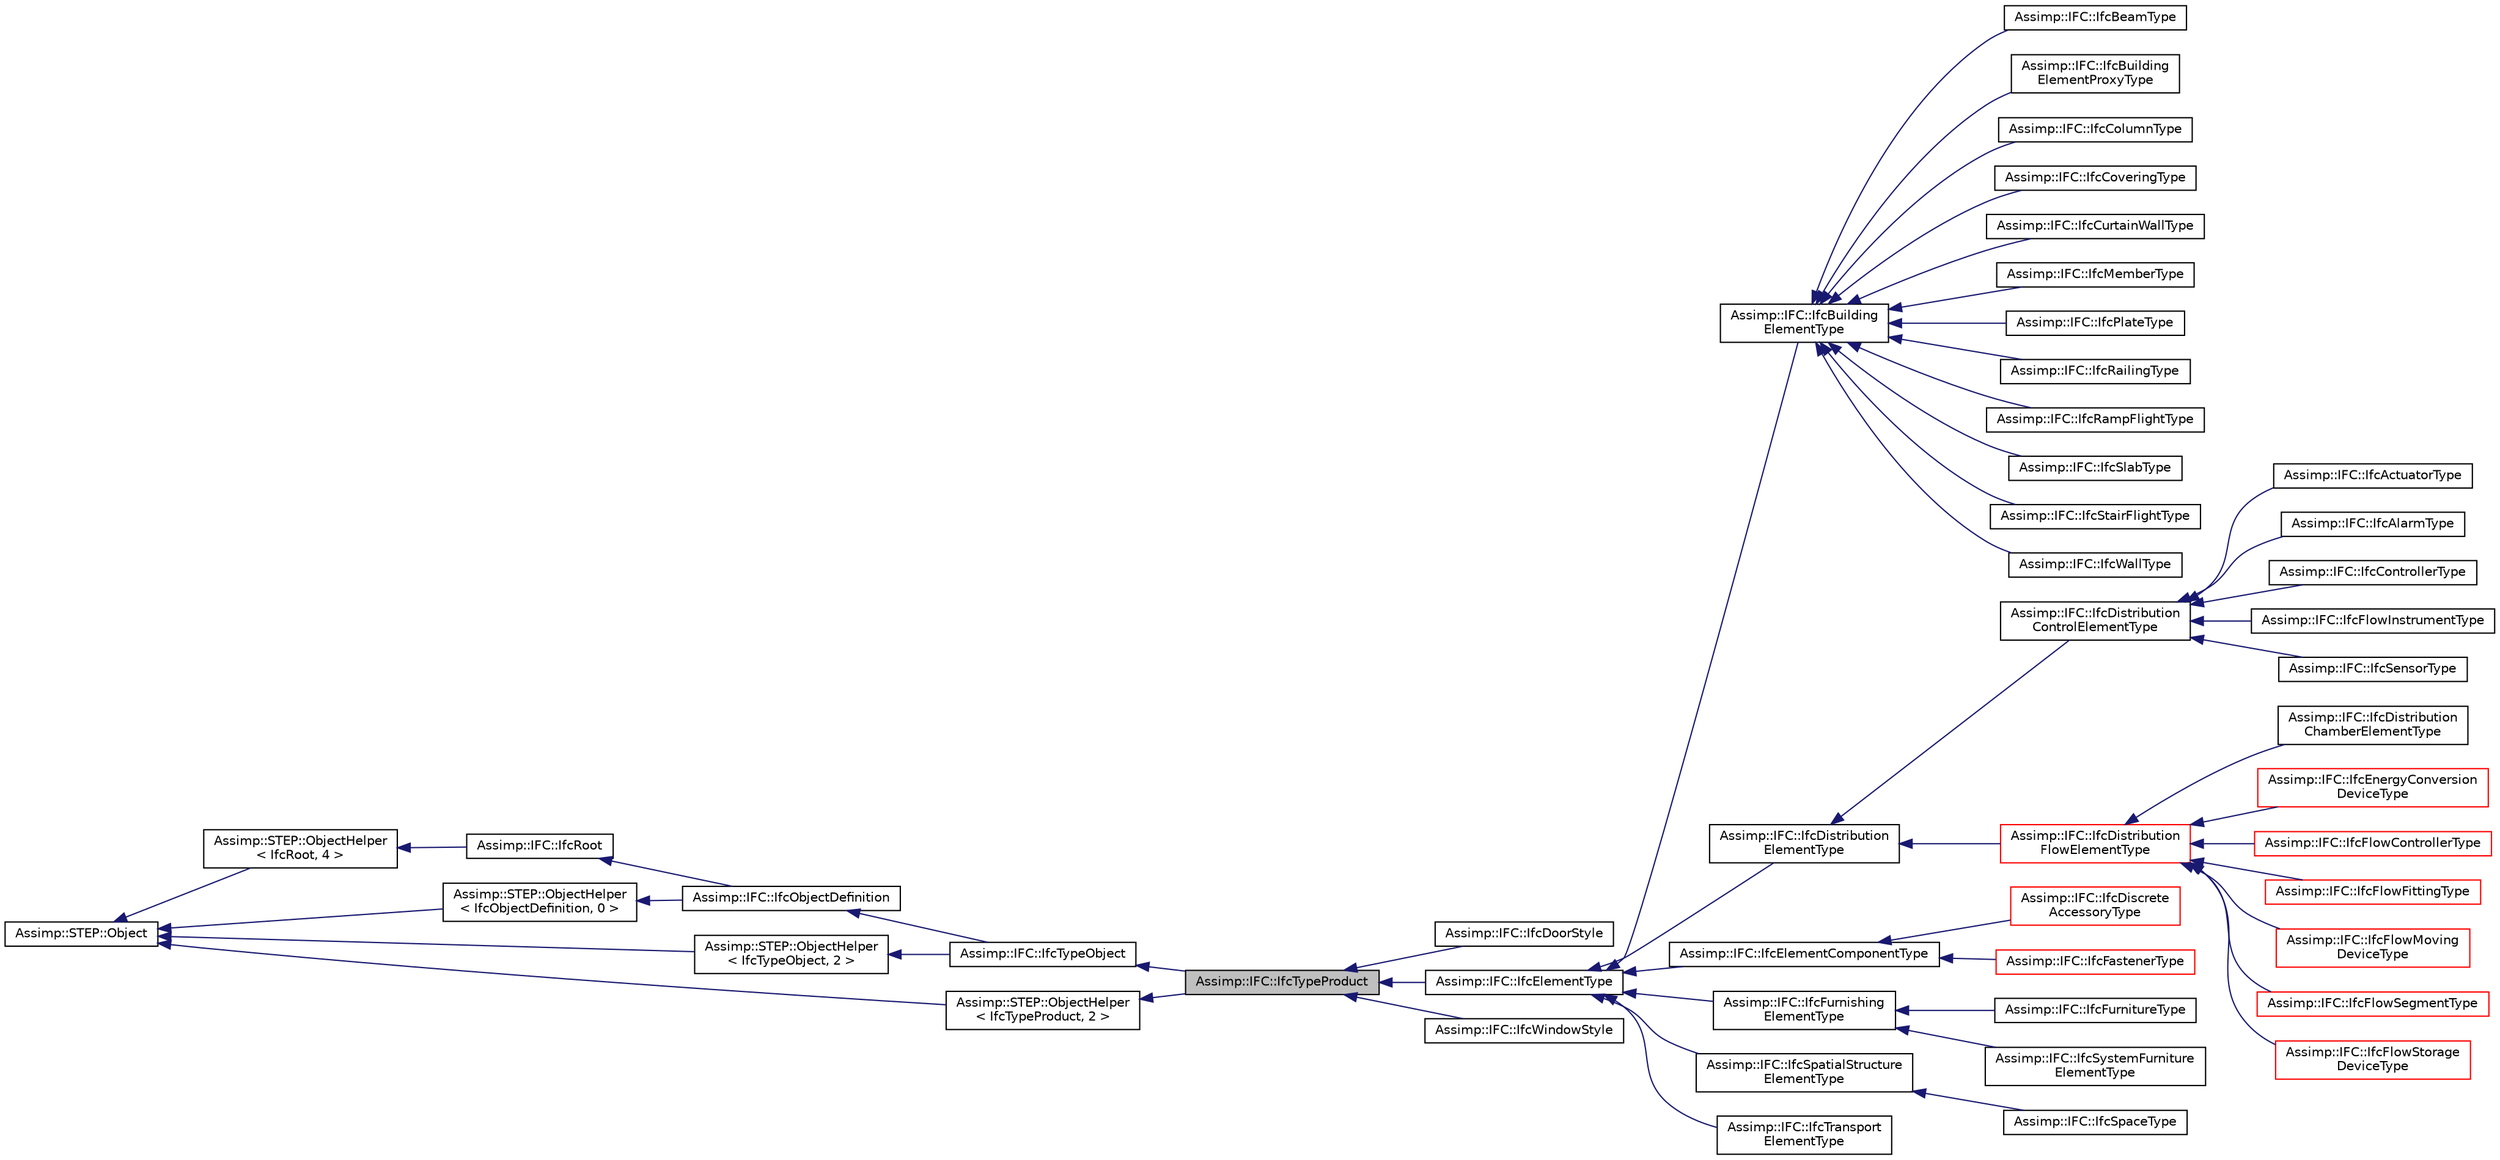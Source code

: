 digraph "Assimp::IFC::IfcTypeProduct"
{
  edge [fontname="Helvetica",fontsize="10",labelfontname="Helvetica",labelfontsize="10"];
  node [fontname="Helvetica",fontsize="10",shape=record];
  rankdir="LR";
  Node1 [label="Assimp::IFC::IfcTypeProduct",height=0.2,width=0.4,color="black", fillcolor="grey75", style="filled", fontcolor="black"];
  Node2 -> Node1 [dir="back",color="midnightblue",fontsize="10",style="solid"];
  Node2 [label="Assimp::IFC::IfcTypeObject",height=0.2,width=0.4,color="black", fillcolor="white", style="filled",URL="$struct_assimp_1_1_i_f_c_1_1_ifc_type_object.html"];
  Node3 -> Node2 [dir="back",color="midnightblue",fontsize="10",style="solid"];
  Node3 [label="Assimp::IFC::IfcObjectDefinition",height=0.2,width=0.4,color="black", fillcolor="white", style="filled",URL="$struct_assimp_1_1_i_f_c_1_1_ifc_object_definition.html"];
  Node4 -> Node3 [dir="back",color="midnightblue",fontsize="10",style="solid"];
  Node4 [label="Assimp::IFC::IfcRoot",height=0.2,width=0.4,color="black", fillcolor="white", style="filled",URL="$struct_assimp_1_1_i_f_c_1_1_ifc_root.html"];
  Node5 -> Node4 [dir="back",color="midnightblue",fontsize="10",style="solid"];
  Node5 [label="Assimp::STEP::ObjectHelper\l\< IfcRoot, 4 \>",height=0.2,width=0.4,color="black", fillcolor="white", style="filled",URL="$struct_assimp_1_1_s_t_e_p_1_1_object_helper.html"];
  Node6 -> Node5 [dir="back",color="midnightblue",fontsize="10",style="solid"];
  Node6 [label="Assimp::STEP::Object",height=0.2,width=0.4,color="black", fillcolor="white", style="filled",URL="$class_assimp_1_1_s_t_e_p_1_1_object.html"];
  Node7 -> Node3 [dir="back",color="midnightblue",fontsize="10",style="solid"];
  Node7 [label="Assimp::STEP::ObjectHelper\l\< IfcObjectDefinition, 0 \>",height=0.2,width=0.4,color="black", fillcolor="white", style="filled",URL="$struct_assimp_1_1_s_t_e_p_1_1_object_helper.html"];
  Node6 -> Node7 [dir="back",color="midnightblue",fontsize="10",style="solid"];
  Node8 -> Node2 [dir="back",color="midnightblue",fontsize="10",style="solid"];
  Node8 [label="Assimp::STEP::ObjectHelper\l\< IfcTypeObject, 2 \>",height=0.2,width=0.4,color="black", fillcolor="white", style="filled",URL="$struct_assimp_1_1_s_t_e_p_1_1_object_helper.html"];
  Node6 -> Node8 [dir="back",color="midnightblue",fontsize="10",style="solid"];
  Node9 -> Node1 [dir="back",color="midnightblue",fontsize="10",style="solid"];
  Node9 [label="Assimp::STEP::ObjectHelper\l\< IfcTypeProduct, 2 \>",height=0.2,width=0.4,color="black", fillcolor="white", style="filled",URL="$struct_assimp_1_1_s_t_e_p_1_1_object_helper.html"];
  Node6 -> Node9 [dir="back",color="midnightblue",fontsize="10",style="solid"];
  Node1 -> Node10 [dir="back",color="midnightblue",fontsize="10",style="solid"];
  Node10 [label="Assimp::IFC::IfcDoorStyle",height=0.2,width=0.4,color="black", fillcolor="white", style="filled",URL="$struct_assimp_1_1_i_f_c_1_1_ifc_door_style.html"];
  Node1 -> Node11 [dir="back",color="midnightblue",fontsize="10",style="solid"];
  Node11 [label="Assimp::IFC::IfcElementType",height=0.2,width=0.4,color="black", fillcolor="white", style="filled",URL="$struct_assimp_1_1_i_f_c_1_1_ifc_element_type.html"];
  Node11 -> Node12 [dir="back",color="midnightblue",fontsize="10",style="solid"];
  Node12 [label="Assimp::IFC::IfcBuilding\lElementType",height=0.2,width=0.4,color="black", fillcolor="white", style="filled",URL="$struct_assimp_1_1_i_f_c_1_1_ifc_building_element_type.html"];
  Node12 -> Node13 [dir="back",color="midnightblue",fontsize="10",style="solid"];
  Node13 [label="Assimp::IFC::IfcBeamType",height=0.2,width=0.4,color="black", fillcolor="white", style="filled",URL="$struct_assimp_1_1_i_f_c_1_1_ifc_beam_type.html"];
  Node12 -> Node14 [dir="back",color="midnightblue",fontsize="10",style="solid"];
  Node14 [label="Assimp::IFC::IfcBuilding\lElementProxyType",height=0.2,width=0.4,color="black", fillcolor="white", style="filled",URL="$struct_assimp_1_1_i_f_c_1_1_ifc_building_element_proxy_type.html"];
  Node12 -> Node15 [dir="back",color="midnightblue",fontsize="10",style="solid"];
  Node15 [label="Assimp::IFC::IfcColumnType",height=0.2,width=0.4,color="black", fillcolor="white", style="filled",URL="$struct_assimp_1_1_i_f_c_1_1_ifc_column_type.html"];
  Node12 -> Node16 [dir="back",color="midnightblue",fontsize="10",style="solid"];
  Node16 [label="Assimp::IFC::IfcCoveringType",height=0.2,width=0.4,color="black", fillcolor="white", style="filled",URL="$struct_assimp_1_1_i_f_c_1_1_ifc_covering_type.html"];
  Node12 -> Node17 [dir="back",color="midnightblue",fontsize="10",style="solid"];
  Node17 [label="Assimp::IFC::IfcCurtainWallType",height=0.2,width=0.4,color="black", fillcolor="white", style="filled",URL="$struct_assimp_1_1_i_f_c_1_1_ifc_curtain_wall_type.html"];
  Node12 -> Node18 [dir="back",color="midnightblue",fontsize="10",style="solid"];
  Node18 [label="Assimp::IFC::IfcMemberType",height=0.2,width=0.4,color="black", fillcolor="white", style="filled",URL="$struct_assimp_1_1_i_f_c_1_1_ifc_member_type.html"];
  Node12 -> Node19 [dir="back",color="midnightblue",fontsize="10",style="solid"];
  Node19 [label="Assimp::IFC::IfcPlateType",height=0.2,width=0.4,color="black", fillcolor="white", style="filled",URL="$struct_assimp_1_1_i_f_c_1_1_ifc_plate_type.html"];
  Node12 -> Node20 [dir="back",color="midnightblue",fontsize="10",style="solid"];
  Node20 [label="Assimp::IFC::IfcRailingType",height=0.2,width=0.4,color="black", fillcolor="white", style="filled",URL="$struct_assimp_1_1_i_f_c_1_1_ifc_railing_type.html"];
  Node12 -> Node21 [dir="back",color="midnightblue",fontsize="10",style="solid"];
  Node21 [label="Assimp::IFC::IfcRampFlightType",height=0.2,width=0.4,color="black", fillcolor="white", style="filled",URL="$struct_assimp_1_1_i_f_c_1_1_ifc_ramp_flight_type.html"];
  Node12 -> Node22 [dir="back",color="midnightblue",fontsize="10",style="solid"];
  Node22 [label="Assimp::IFC::IfcSlabType",height=0.2,width=0.4,color="black", fillcolor="white", style="filled",URL="$struct_assimp_1_1_i_f_c_1_1_ifc_slab_type.html"];
  Node12 -> Node23 [dir="back",color="midnightblue",fontsize="10",style="solid"];
  Node23 [label="Assimp::IFC::IfcStairFlightType",height=0.2,width=0.4,color="black", fillcolor="white", style="filled",URL="$struct_assimp_1_1_i_f_c_1_1_ifc_stair_flight_type.html"];
  Node12 -> Node24 [dir="back",color="midnightblue",fontsize="10",style="solid"];
  Node24 [label="Assimp::IFC::IfcWallType",height=0.2,width=0.4,color="black", fillcolor="white", style="filled",URL="$struct_assimp_1_1_i_f_c_1_1_ifc_wall_type.html"];
  Node11 -> Node25 [dir="back",color="midnightblue",fontsize="10",style="solid"];
  Node25 [label="Assimp::IFC::IfcDistribution\lElementType",height=0.2,width=0.4,color="black", fillcolor="white", style="filled",URL="$struct_assimp_1_1_i_f_c_1_1_ifc_distribution_element_type.html"];
  Node25 -> Node26 [dir="back",color="midnightblue",fontsize="10",style="solid"];
  Node26 [label="Assimp::IFC::IfcDistribution\lControlElementType",height=0.2,width=0.4,color="black", fillcolor="white", style="filled",URL="$struct_assimp_1_1_i_f_c_1_1_ifc_distribution_control_element_type.html"];
  Node26 -> Node27 [dir="back",color="midnightblue",fontsize="10",style="solid"];
  Node27 [label="Assimp::IFC::IfcActuatorType",height=0.2,width=0.4,color="black", fillcolor="white", style="filled",URL="$struct_assimp_1_1_i_f_c_1_1_ifc_actuator_type.html"];
  Node26 -> Node28 [dir="back",color="midnightblue",fontsize="10",style="solid"];
  Node28 [label="Assimp::IFC::IfcAlarmType",height=0.2,width=0.4,color="black", fillcolor="white", style="filled",URL="$struct_assimp_1_1_i_f_c_1_1_ifc_alarm_type.html"];
  Node26 -> Node29 [dir="back",color="midnightblue",fontsize="10",style="solid"];
  Node29 [label="Assimp::IFC::IfcControllerType",height=0.2,width=0.4,color="black", fillcolor="white", style="filled",URL="$struct_assimp_1_1_i_f_c_1_1_ifc_controller_type.html"];
  Node26 -> Node30 [dir="back",color="midnightblue",fontsize="10",style="solid"];
  Node30 [label="Assimp::IFC::IfcFlowInstrumentType",height=0.2,width=0.4,color="black", fillcolor="white", style="filled",URL="$struct_assimp_1_1_i_f_c_1_1_ifc_flow_instrument_type.html"];
  Node26 -> Node31 [dir="back",color="midnightblue",fontsize="10",style="solid"];
  Node31 [label="Assimp::IFC::IfcSensorType",height=0.2,width=0.4,color="black", fillcolor="white", style="filled",URL="$struct_assimp_1_1_i_f_c_1_1_ifc_sensor_type.html"];
  Node25 -> Node32 [dir="back",color="midnightblue",fontsize="10",style="solid"];
  Node32 [label="Assimp::IFC::IfcDistribution\lFlowElementType",height=0.2,width=0.4,color="red", fillcolor="white", style="filled",URL="$struct_assimp_1_1_i_f_c_1_1_ifc_distribution_flow_element_type.html"];
  Node32 -> Node33 [dir="back",color="midnightblue",fontsize="10",style="solid"];
  Node33 [label="Assimp::IFC::IfcDistribution\lChamberElementType",height=0.2,width=0.4,color="black", fillcolor="white", style="filled",URL="$struct_assimp_1_1_i_f_c_1_1_ifc_distribution_chamber_element_type.html"];
  Node32 -> Node34 [dir="back",color="midnightblue",fontsize="10",style="solid"];
  Node34 [label="Assimp::IFC::IfcEnergyConversion\lDeviceType",height=0.2,width=0.4,color="red", fillcolor="white", style="filled",URL="$struct_assimp_1_1_i_f_c_1_1_ifc_energy_conversion_device_type.html"];
  Node32 -> Node35 [dir="back",color="midnightblue",fontsize="10",style="solid"];
  Node35 [label="Assimp::IFC::IfcFlowControllerType",height=0.2,width=0.4,color="red", fillcolor="white", style="filled",URL="$struct_assimp_1_1_i_f_c_1_1_ifc_flow_controller_type.html"];
  Node32 -> Node36 [dir="back",color="midnightblue",fontsize="10",style="solid"];
  Node36 [label="Assimp::IFC::IfcFlowFittingType",height=0.2,width=0.4,color="red", fillcolor="white", style="filled",URL="$struct_assimp_1_1_i_f_c_1_1_ifc_flow_fitting_type.html"];
  Node32 -> Node37 [dir="back",color="midnightblue",fontsize="10",style="solid"];
  Node37 [label="Assimp::IFC::IfcFlowMoving\lDeviceType",height=0.2,width=0.4,color="red", fillcolor="white", style="filled",URL="$struct_assimp_1_1_i_f_c_1_1_ifc_flow_moving_device_type.html"];
  Node32 -> Node38 [dir="back",color="midnightblue",fontsize="10",style="solid"];
  Node38 [label="Assimp::IFC::IfcFlowSegmentType",height=0.2,width=0.4,color="red", fillcolor="white", style="filled",URL="$struct_assimp_1_1_i_f_c_1_1_ifc_flow_segment_type.html"];
  Node32 -> Node39 [dir="back",color="midnightblue",fontsize="10",style="solid"];
  Node39 [label="Assimp::IFC::IfcFlowStorage\lDeviceType",height=0.2,width=0.4,color="red", fillcolor="white", style="filled",URL="$struct_assimp_1_1_i_f_c_1_1_ifc_flow_storage_device_type.html"];
  Node11 -> Node40 [dir="back",color="midnightblue",fontsize="10",style="solid"];
  Node40 [label="Assimp::IFC::IfcElementComponentType",height=0.2,width=0.4,color="black", fillcolor="white", style="filled",URL="$struct_assimp_1_1_i_f_c_1_1_ifc_element_component_type.html"];
  Node40 -> Node41 [dir="back",color="midnightblue",fontsize="10",style="solid"];
  Node41 [label="Assimp::IFC::IfcDiscrete\lAccessoryType",height=0.2,width=0.4,color="red", fillcolor="white", style="filled",URL="$struct_assimp_1_1_i_f_c_1_1_ifc_discrete_accessory_type.html"];
  Node40 -> Node42 [dir="back",color="midnightblue",fontsize="10",style="solid"];
  Node42 [label="Assimp::IFC::IfcFastenerType",height=0.2,width=0.4,color="red", fillcolor="white", style="filled",URL="$struct_assimp_1_1_i_f_c_1_1_ifc_fastener_type.html"];
  Node11 -> Node43 [dir="back",color="midnightblue",fontsize="10",style="solid"];
  Node43 [label="Assimp::IFC::IfcFurnishing\lElementType",height=0.2,width=0.4,color="black", fillcolor="white", style="filled",URL="$struct_assimp_1_1_i_f_c_1_1_ifc_furnishing_element_type.html"];
  Node43 -> Node44 [dir="back",color="midnightblue",fontsize="10",style="solid"];
  Node44 [label="Assimp::IFC::IfcFurnitureType",height=0.2,width=0.4,color="black", fillcolor="white", style="filled",URL="$struct_assimp_1_1_i_f_c_1_1_ifc_furniture_type.html"];
  Node43 -> Node45 [dir="back",color="midnightblue",fontsize="10",style="solid"];
  Node45 [label="Assimp::IFC::IfcSystemFurniture\lElementType",height=0.2,width=0.4,color="black", fillcolor="white", style="filled",URL="$struct_assimp_1_1_i_f_c_1_1_ifc_system_furniture_element_type.html"];
  Node11 -> Node46 [dir="back",color="midnightblue",fontsize="10",style="solid"];
  Node46 [label="Assimp::IFC::IfcSpatialStructure\lElementType",height=0.2,width=0.4,color="black", fillcolor="white", style="filled",URL="$struct_assimp_1_1_i_f_c_1_1_ifc_spatial_structure_element_type.html"];
  Node46 -> Node47 [dir="back",color="midnightblue",fontsize="10",style="solid"];
  Node47 [label="Assimp::IFC::IfcSpaceType",height=0.2,width=0.4,color="black", fillcolor="white", style="filled",URL="$struct_assimp_1_1_i_f_c_1_1_ifc_space_type.html"];
  Node11 -> Node48 [dir="back",color="midnightblue",fontsize="10",style="solid"];
  Node48 [label="Assimp::IFC::IfcTransport\lElementType",height=0.2,width=0.4,color="black", fillcolor="white", style="filled",URL="$struct_assimp_1_1_i_f_c_1_1_ifc_transport_element_type.html"];
  Node1 -> Node49 [dir="back",color="midnightblue",fontsize="10",style="solid"];
  Node49 [label="Assimp::IFC::IfcWindowStyle",height=0.2,width=0.4,color="black", fillcolor="white", style="filled",URL="$struct_assimp_1_1_i_f_c_1_1_ifc_window_style.html"];
}

